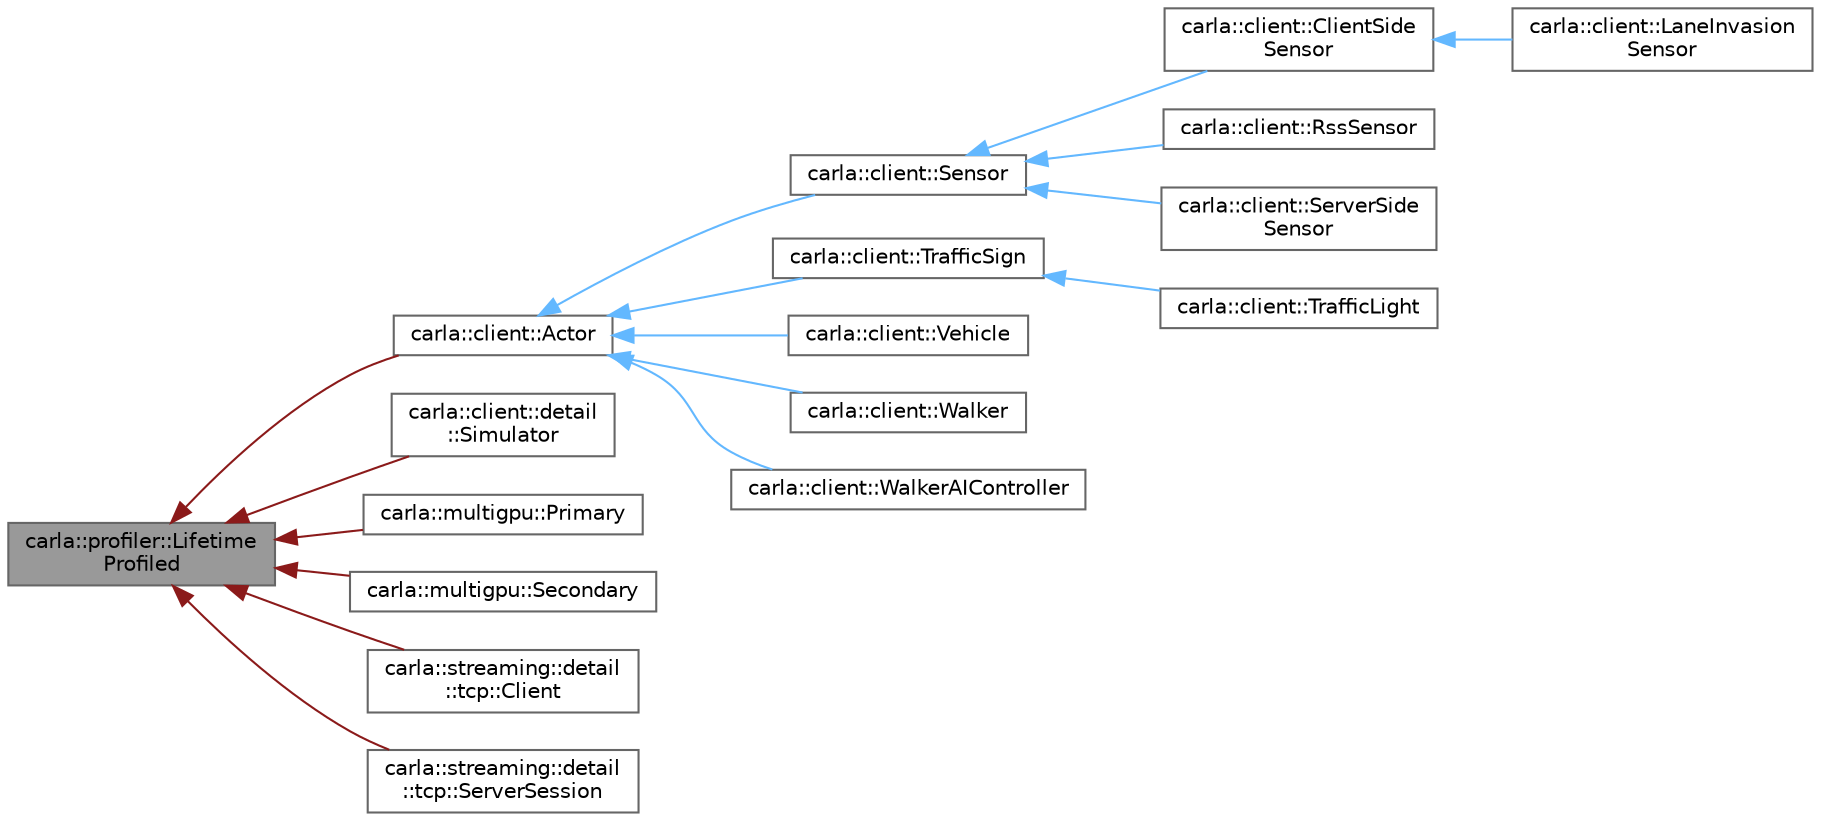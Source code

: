digraph "carla::profiler::LifetimeProfiled"
{
 // INTERACTIVE_SVG=YES
 // LATEX_PDF_SIZE
  bgcolor="transparent";
  edge [fontname=Helvetica,fontsize=10,labelfontname=Helvetica,labelfontsize=10];
  node [fontname=Helvetica,fontsize=10,shape=box,height=0.2,width=0.4];
  rankdir="LR";
  Node1 [id="Node000001",label="carla::profiler::Lifetime\lProfiled",height=0.2,width=0.4,color="gray40", fillcolor="grey60", style="filled", fontcolor="black",tooltip=" "];
  Node1 -> Node2 [id="edge1_Node000001_Node000002",dir="back",color="firebrick4",style="solid",tooltip=" "];
  Node2 [id="Node000002",label="carla::client::Actor",height=0.2,width=0.4,color="gray40", fillcolor="white", style="filled",URL="$d6/da5/classcarla_1_1client_1_1Actor.html",tooltip="Represents an actor in the simulation."];
  Node2 -> Node3 [id="edge2_Node000002_Node000003",dir="back",color="steelblue1",style="solid",tooltip=" "];
  Node3 [id="Node000003",label="carla::client::Sensor",height=0.2,width=0.4,color="gray40", fillcolor="white", style="filled",URL="$da/dec/classcarla_1_1client_1_1Sensor.html",tooltip=" "];
  Node3 -> Node4 [id="edge3_Node000003_Node000004",dir="back",color="steelblue1",style="solid",tooltip=" "];
  Node4 [id="Node000004",label="carla::client::ClientSide\lSensor",height=0.2,width=0.4,color="gray40", fillcolor="white", style="filled",URL="$da/d2e/classcarla_1_1client_1_1ClientSideSensor.html",tooltip=" "];
  Node4 -> Node5 [id="edge4_Node000004_Node000005",dir="back",color="steelblue1",style="solid",tooltip=" "];
  Node5 [id="Node000005",label="carla::client::LaneInvasion\lSensor",height=0.2,width=0.4,color="gray40", fillcolor="white", style="filled",URL="$dc/d47/classcarla_1_1client_1_1LaneInvasionSensor.html",tooltip=" "];
  Node3 -> Node6 [id="edge5_Node000003_Node000006",dir="back",color="steelblue1",style="solid",tooltip=" "];
  Node6 [id="Node000006",label="carla::client::RssSensor",height=0.2,width=0.4,color="gray40", fillcolor="white", style="filled",URL="$d7/db6/classcarla_1_1client_1_1RssSensor.html",tooltip="The RSS Sensor class implementing the carla::client::Sensor interface This class is a proxy to the Rs..."];
  Node3 -> Node7 [id="edge6_Node000003_Node000007",dir="back",color="steelblue1",style="solid",tooltip=" "];
  Node7 [id="Node000007",label="carla::client::ServerSide\lSensor",height=0.2,width=0.4,color="gray40", fillcolor="white", style="filled",URL="$de/d68/classcarla_1_1client_1_1ServerSideSensor.html",tooltip=" "];
  Node2 -> Node8 [id="edge7_Node000002_Node000008",dir="back",color="steelblue1",style="solid",tooltip=" "];
  Node8 [id="Node000008",label="carla::client::TrafficSign",height=0.2,width=0.4,color="gray40", fillcolor="white", style="filled",URL="$dc/d5c/classcarla_1_1client_1_1TrafficSign.html",tooltip=" "];
  Node8 -> Node9 [id="edge8_Node000008_Node000009",dir="back",color="steelblue1",style="solid",tooltip=" "];
  Node9 [id="Node000009",label="carla::client::TrafficLight",height=0.2,width=0.4,color="gray40", fillcolor="white", style="filled",URL="$df/def/classcarla_1_1client_1_1TrafficLight.html",tooltip=" "];
  Node2 -> Node10 [id="edge9_Node000002_Node000010",dir="back",color="steelblue1",style="solid",tooltip=" "];
  Node10 [id="Node000010",label="carla::client::Vehicle",height=0.2,width=0.4,color="gray40", fillcolor="white", style="filled",URL="$d9/dc6/classcarla_1_1client_1_1Vehicle.html",tooltip=" "];
  Node2 -> Node11 [id="edge10_Node000002_Node000011",dir="back",color="steelblue1",style="solid",tooltip=" "];
  Node11 [id="Node000011",label="carla::client::Walker",height=0.2,width=0.4,color="gray40", fillcolor="white", style="filled",URL="$de/d2b/classcarla_1_1client_1_1Walker.html",tooltip=" "];
  Node2 -> Node12 [id="edge11_Node000002_Node000012",dir="back",color="steelblue1",style="solid",tooltip=" "];
  Node12 [id="Node000012",label="carla::client::WalkerAIController",height=0.2,width=0.4,color="gray40", fillcolor="white", style="filled",URL="$d0/d52/classcarla_1_1client_1_1WalkerAIController.html",tooltip=" "];
  Node1 -> Node13 [id="edge12_Node000001_Node000013",dir="back",color="firebrick4",style="solid",tooltip=" "];
  Node13 [id="Node000013",label="carla::client::detail\l::Simulator",height=0.2,width=0.4,color="gray40", fillcolor="white", style="filled",URL="$df/df3/classcarla_1_1client_1_1detail_1_1Simulator.html",tooltip="Connects and controls a CARLA Simulator."];
  Node1 -> Node14 [id="edge13_Node000001_Node000014",dir="back",color="firebrick4",style="solid",tooltip=" "];
  Node14 [id="Node000014",label="carla::multigpu::Primary",height=0.2,width=0.4,color="gray40", fillcolor="white", style="filled",URL="$da/dda/classcarla_1_1multigpu_1_1Primary.html",tooltip="A TCP server session."];
  Node1 -> Node15 [id="edge14_Node000001_Node000015",dir="back",color="firebrick4",style="solid",tooltip=" "];
  Node15 [id="Node000015",label="carla::multigpu::Secondary",height=0.2,width=0.4,color="gray40", fillcolor="white", style="filled",URL="$d6/d8b/classcarla_1_1multigpu_1_1Secondary.html",tooltip=" "];
  Node1 -> Node16 [id="edge15_Node000001_Node000016",dir="back",color="firebrick4",style="solid",tooltip=" "];
  Node16 [id="Node000016",label="carla::streaming::detail\l::tcp::Client",height=0.2,width=0.4,color="gray40", fillcolor="white", style="filled",URL="$dc/d96/classcarla_1_1streaming_1_1detail_1_1tcp_1_1Client.html",tooltip="A client that connects to a single stream."];
  Node1 -> Node17 [id="edge16_Node000001_Node000017",dir="back",color="firebrick4",style="solid",tooltip=" "];
  Node17 [id="Node000017",label="carla::streaming::detail\l::tcp::ServerSession",height=0.2,width=0.4,color="gray40", fillcolor="white", style="filled",URL="$d6/d51/classcarla_1_1streaming_1_1detail_1_1tcp_1_1ServerSession.html",tooltip="A TCP server session."];
}
